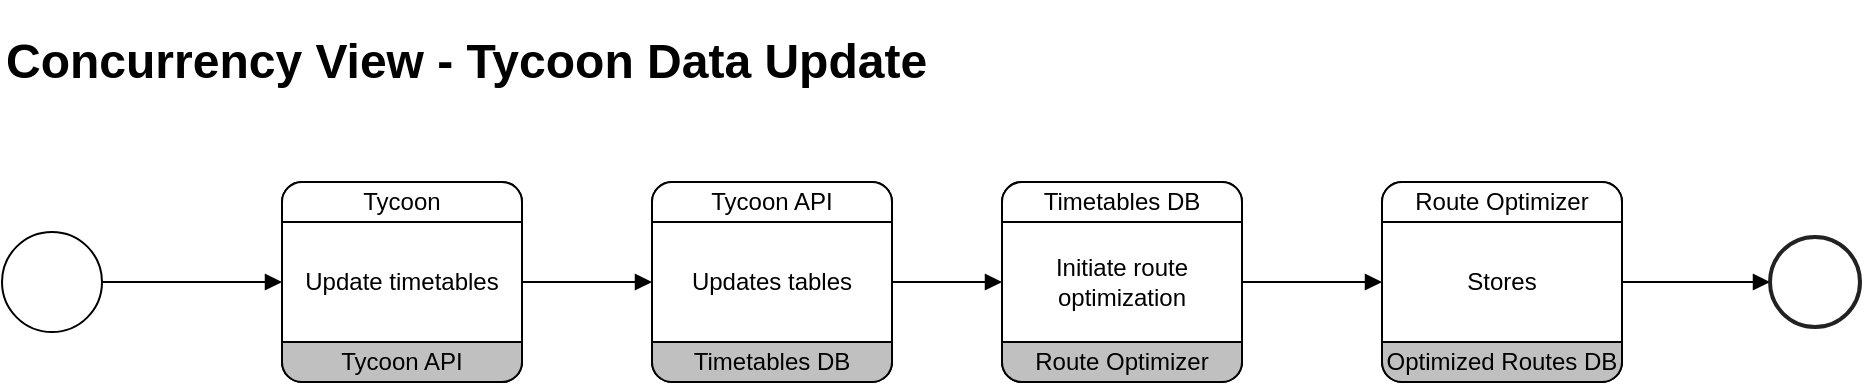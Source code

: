 <mxfile>
    <diagram id="ZQF833xw1EoGUe7-4v3m" name="Page-1">
        <mxGraphModel dx="1774" dy="-299" grid="1" gridSize="10" guides="1" tooltips="1" connect="1" arrows="1" fold="1" page="1" pageScale="1" pageWidth="850" pageHeight="1100" math="0" shadow="0">
            <root>
                <mxCell id="0"/>
                <mxCell id="1" parent="0"/>
                <mxCell id="503" style="edgeStyle=orthogonalEdgeStyle;html=1;exitX=1;exitY=0.5;exitDx=0;exitDy=0;entryX=0;entryY=0.5;entryDx=0;entryDy=0;fontSize=9;endArrow=block;endFill=1;" parent="1" source="481" target="482" edge="1">
                    <mxGeometry relative="1" as="geometry"/>
                </mxCell>
                <mxCell id="481" value="" style="ellipse;whiteSpace=wrap;html=1;aspect=fixed;fontSize=36;" parent="1" vertex="1">
                    <mxGeometry x="40" y="1260" width="50" height="50" as="geometry"/>
                </mxCell>
                <mxCell id="504" style="edgeStyle=orthogonalEdgeStyle;html=1;exitX=1;exitY=0.5;exitDx=0;exitDy=0;entryX=0;entryY=0.5;entryDx=0;entryDy=0;fontSize=9;endArrow=block;endFill=1;" parent="1" source="482" target="486" edge="1">
                    <mxGeometry relative="1" as="geometry"/>
                </mxCell>
                <mxCell id="482" value="" style="rounded=1;whiteSpace=wrap;html=1;container=1;collapsible=0;absoluteArcSize=1;arcSize=20;childLayout=stackLayout;horizontal=1;horizontalStack=0;resizeParent=1;resizeParentMax=0;resizeLast=0;" parent="1" vertex="1">
                    <mxGeometry x="180" y="1235" width="120" height="100" as="geometry"/>
                </mxCell>
                <mxCell id="483" value="Tycoon" style="whiteSpace=wrap;connectable=0;html=1;shape=mxgraph.basic.rect;size=10;rectStyle=rounded;bottomRightStyle=square;bottomLeftStyle=square;part=1;" parent="482" vertex="1">
                    <mxGeometry width="120" height="20" as="geometry"/>
                </mxCell>
                <mxCell id="484" value="Update timetables" style="shape=mxgraph.bpmn.task;part=1;taskMarker=abstract;connectable=0;whiteSpace=wrap;html=1;" parent="482" vertex="1">
                    <mxGeometry y="20" width="120" height="60" as="geometry"/>
                </mxCell>
                <mxCell id="485" value="Tycoon API" style="whiteSpace=wrap;connectable=0;html=1;shape=mxgraph.basic.rect;size=10;rectStyle=rounded;topRightStyle=square;topLeftStyle=square;fillColor=#C0C0C0;part=1;" parent="482" vertex="1">
                    <mxGeometry y="80" width="120" height="20" as="geometry"/>
                </mxCell>
                <mxCell id="505" style="edgeStyle=orthogonalEdgeStyle;html=1;exitX=1;exitY=0.5;exitDx=0;exitDy=0;entryX=0;entryY=0.5;entryDx=0;entryDy=0;fontSize=9;endArrow=block;endFill=1;" parent="1" source="486" target="490" edge="1">
                    <mxGeometry relative="1" as="geometry"/>
                </mxCell>
                <mxCell id="486" value="" style="rounded=1;whiteSpace=wrap;html=1;container=1;collapsible=0;absoluteArcSize=1;arcSize=20;childLayout=stackLayout;horizontal=1;horizontalStack=0;resizeParent=1;resizeParentMax=0;resizeLast=0;" parent="1" vertex="1">
                    <mxGeometry x="365" y="1235" width="120" height="100" as="geometry"/>
                </mxCell>
                <mxCell id="487" value="Tycoon API" style="whiteSpace=wrap;connectable=0;html=1;shape=mxgraph.basic.rect;size=10;rectStyle=rounded;bottomRightStyle=square;bottomLeftStyle=square;part=1;" parent="486" vertex="1">
                    <mxGeometry width="120" height="20" as="geometry"/>
                </mxCell>
                <mxCell id="488" value="Updates tables" style="shape=mxgraph.bpmn.task;part=1;taskMarker=abstract;connectable=0;whiteSpace=wrap;html=1;" parent="486" vertex="1">
                    <mxGeometry y="20" width="120" height="60" as="geometry"/>
                </mxCell>
                <mxCell id="489" value="Timetables DB" style="whiteSpace=wrap;connectable=0;html=1;shape=mxgraph.basic.rect;size=10;rectStyle=rounded;topRightStyle=square;topLeftStyle=square;fillColor=#C0C0C0;part=1;" parent="486" vertex="1">
                    <mxGeometry y="80" width="120" height="20" as="geometry"/>
                </mxCell>
                <mxCell id="506" style="edgeStyle=orthogonalEdgeStyle;html=1;exitX=1;exitY=0.5;exitDx=0;exitDy=0;entryX=0;entryY=0.5;entryDx=0;entryDy=0;fontSize=9;endArrow=block;endFill=1;" parent="1" source="490" target="494" edge="1">
                    <mxGeometry relative="1" as="geometry"/>
                </mxCell>
                <mxCell id="490" value="" style="rounded=1;whiteSpace=wrap;html=1;container=1;collapsible=0;absoluteArcSize=1;arcSize=20;childLayout=stackLayout;horizontal=1;horizontalStack=0;resizeParent=1;resizeParentMax=0;resizeLast=0;" parent="1" vertex="1">
                    <mxGeometry x="540" y="1235" width="120" height="100" as="geometry"/>
                </mxCell>
                <mxCell id="491" value="Timetables DB" style="whiteSpace=wrap;connectable=0;html=1;shape=mxgraph.basic.rect;size=10;rectStyle=rounded;bottomRightStyle=square;bottomLeftStyle=square;part=1;" parent="490" vertex="1">
                    <mxGeometry width="120" height="20" as="geometry"/>
                </mxCell>
                <mxCell id="492" value="Initiate route optimization" style="shape=mxgraph.bpmn.task;part=1;taskMarker=abstract;connectable=0;whiteSpace=wrap;html=1;" parent="490" vertex="1">
                    <mxGeometry y="20" width="120" height="60" as="geometry"/>
                </mxCell>
                <mxCell id="493" value="Route Optimizer" style="whiteSpace=wrap;connectable=0;html=1;shape=mxgraph.basic.rect;size=10;rectStyle=rounded;topRightStyle=square;topLeftStyle=square;fillColor=#C0C0C0;part=1;" parent="490" vertex="1">
                    <mxGeometry y="80" width="120" height="20" as="geometry"/>
                </mxCell>
                <mxCell id="507" style="edgeStyle=orthogonalEdgeStyle;html=1;exitX=1;exitY=0.5;exitDx=0;exitDy=0;entryX=0;entryY=0.5;entryDx=0;entryDy=0;entryPerimeter=0;fontSize=9;endArrow=block;endFill=1;" parent="1" source="494" target="502" edge="1">
                    <mxGeometry relative="1" as="geometry"/>
                </mxCell>
                <mxCell id="494" value="" style="rounded=1;whiteSpace=wrap;html=1;container=1;collapsible=0;absoluteArcSize=1;arcSize=20;childLayout=stackLayout;horizontal=1;horizontalStack=0;resizeParent=1;resizeParentMax=0;resizeLast=0;" parent="1" vertex="1">
                    <mxGeometry x="730" y="1235" width="120" height="100" as="geometry"/>
                </mxCell>
                <mxCell id="495" value="Route Optimizer" style="whiteSpace=wrap;connectable=0;html=1;shape=mxgraph.basic.rect;size=10;rectStyle=rounded;bottomRightStyle=square;bottomLeftStyle=square;part=1;" parent="494" vertex="1">
                    <mxGeometry width="120" height="20" as="geometry"/>
                </mxCell>
                <mxCell id="496" value="Stores" style="shape=mxgraph.bpmn.task;part=1;taskMarker=abstract;connectable=0;whiteSpace=wrap;html=1;" parent="494" vertex="1">
                    <mxGeometry y="20" width="120" height="60" as="geometry"/>
                </mxCell>
                <mxCell id="497" value="Optimized Routes DB" style="whiteSpace=wrap;connectable=0;html=1;shape=mxgraph.basic.rect;size=10;rectStyle=rounded;topRightStyle=square;topLeftStyle=square;fillColor=#C0C0C0;part=1;" parent="494" vertex="1">
                    <mxGeometry y="80" width="120" height="20" as="geometry"/>
                </mxCell>
                <mxCell id="502" value="" style="html=1;verticalLabelPosition=bottom;labelBackgroundColor=#ffffff;verticalAlign=top;shadow=0;dashed=0;strokeWidth=2;shape=mxgraph.ios7.misc.circle;strokeColor=#222222;fillColor=none;fontSize=36;" parent="1" vertex="1">
                    <mxGeometry x="924" y="1262.5" width="45" height="45" as="geometry"/>
                </mxCell>
                <mxCell id="508" value="&lt;h1&gt;Concurrency View - Tycoon Data Update&lt;/h1&gt;" style="text;strokeColor=none;align=left;fillColor=none;html=1;verticalAlign=middle;whiteSpace=wrap;rounded=0;" vertex="1" parent="1">
                    <mxGeometry x="40" y="1160" width="670" height="30" as="geometry"/>
                </mxCell>
            </root>
        </mxGraphModel>
    </diagram>
</mxfile>